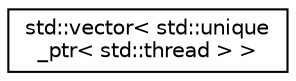 digraph "Graphical Class Hierarchy"
{
  edge [fontname="Helvetica",fontsize="10",labelfontname="Helvetica",labelfontsize="10"];
  node [fontname="Helvetica",fontsize="10",shape=record];
  rankdir="LR";
  Node0 [label="std::vector\< std::unique\l_ptr\< std::thread \> \>",height=0.2,width=0.4,color="black", fillcolor="white", style="filled",URL="$classstd_1_1vector.html"];
}
